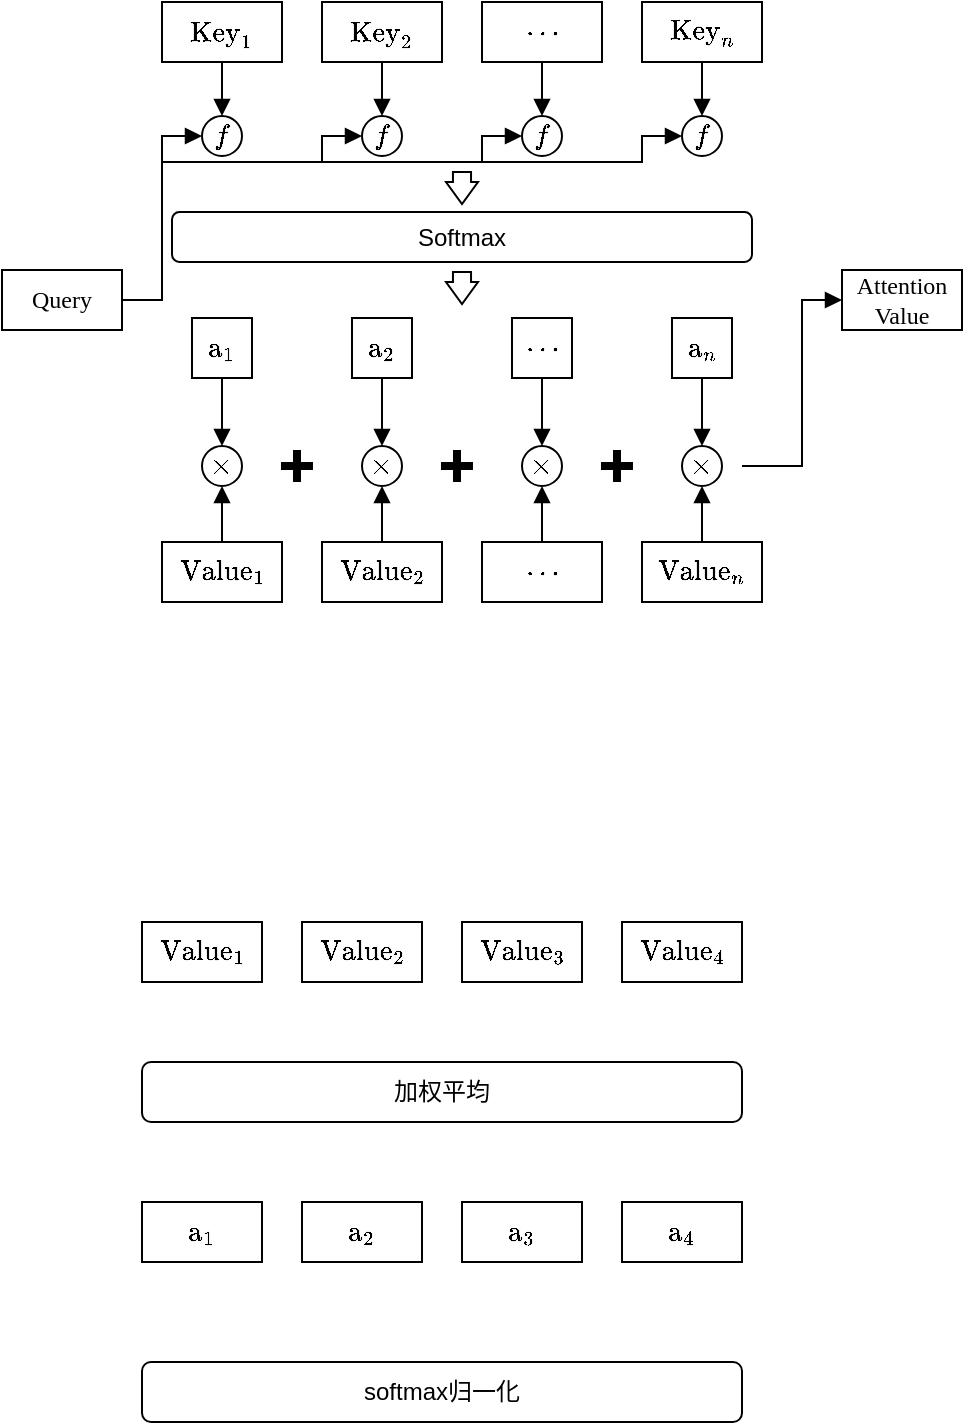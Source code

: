 <mxfile version="26.0.13">
  <diagram name="第 1 页" id="vekz1VgQCgPQaylvvoMv">
    <mxGraphModel dx="460" dy="301" grid="1" gridSize="10" guides="1" tooltips="1" connect="1" arrows="1" fold="1" page="1" pageScale="1" pageWidth="827" pageHeight="1169" math="1" shadow="0">
      <root>
        <mxCell id="0" />
        <mxCell id="1" parent="0" />
        <mxCell id="CKBmDJ3kUlhQhghKCygS-1" value="Query" style="rounded=0;whiteSpace=wrap;html=1;aspect=fixed;fontFamily=Times New Roman;" vertex="1" parent="1">
          <mxGeometry x="100" y="604" width="60" height="30" as="geometry" />
        </mxCell>
        <mxCell id="CKBmDJ3kUlhQhghKCygS-3" value="$$\text{Value}_1$$" style="rounded=0;whiteSpace=wrap;html=1;aspect=fixed;" vertex="1" parent="1">
          <mxGeometry x="180" y="740" width="60" height="30" as="geometry" />
        </mxCell>
        <mxCell id="CKBmDJ3kUlhQhghKCygS-4" value="$$\text{Value}_2$$" style="rounded=0;whiteSpace=wrap;html=1;aspect=fixed;" vertex="1" parent="1">
          <mxGeometry x="260" y="740" width="60" height="30" as="geometry" />
        </mxCell>
        <mxCell id="CKBmDJ3kUlhQhghKCygS-5" value="$$\cdots$$" style="rounded=0;whiteSpace=wrap;html=1;aspect=fixed;" vertex="1" parent="1">
          <mxGeometry x="340" y="740" width="60" height="30" as="geometry" />
        </mxCell>
        <mxCell id="CKBmDJ3kUlhQhghKCygS-6" value="$$\text{Value}_n$$" style="rounded=0;whiteSpace=wrap;html=1;aspect=fixed;" vertex="1" parent="1">
          <mxGeometry x="420" y="740" width="60" height="30" as="geometry" />
        </mxCell>
        <mxCell id="CKBmDJ3kUlhQhghKCygS-7" value="$$\text{Key}_1$$" style="rounded=0;whiteSpace=wrap;html=1;aspect=fixed;" vertex="1" parent="1">
          <mxGeometry x="180" y="470" width="60" height="30" as="geometry" />
        </mxCell>
        <mxCell id="CKBmDJ3kUlhQhghKCygS-8" value="$$\text{Key}_2$$" style="rounded=0;whiteSpace=wrap;html=1;aspect=fixed;" vertex="1" parent="1">
          <mxGeometry x="260" y="470" width="60" height="30" as="geometry" />
        </mxCell>
        <mxCell id="CKBmDJ3kUlhQhghKCygS-9" value="$$\cdots$$" style="rounded=0;whiteSpace=wrap;html=1;aspect=fixed;" vertex="1" parent="1">
          <mxGeometry x="340" y="470" width="60" height="30" as="geometry" />
        </mxCell>
        <mxCell id="CKBmDJ3kUlhQhghKCygS-10" value="$$\text{Key}_n$$" style="rounded=0;whiteSpace=wrap;html=1;aspect=fixed;" vertex="1" parent="1">
          <mxGeometry x="420" y="470" width="60" height="30" as="geometry" />
        </mxCell>
        <mxCell id="CKBmDJ3kUlhQhghKCygS-11" value="softmax归一化" style="rounded=1;whiteSpace=wrap;html=1;" vertex="1" parent="1">
          <mxGeometry x="170" y="1150" width="300" height="30" as="geometry" />
        </mxCell>
        <mxCell id="CKBmDJ3kUlhQhghKCygS-12" value="$$\text{a}_1$$" style="rounded=0;whiteSpace=wrap;html=1;aspect=fixed;" vertex="1" parent="1">
          <mxGeometry x="170" y="1070" width="60" height="30" as="geometry" />
        </mxCell>
        <mxCell id="CKBmDJ3kUlhQhghKCygS-13" value="$$\text{a}_2$$" style="rounded=0;whiteSpace=wrap;html=1;aspect=fixed;" vertex="1" parent="1">
          <mxGeometry x="250" y="1070" width="60" height="30" as="geometry" />
        </mxCell>
        <mxCell id="CKBmDJ3kUlhQhghKCygS-14" value="$$\text{a}_3$$" style="rounded=0;whiteSpace=wrap;html=1;aspect=fixed;" vertex="1" parent="1">
          <mxGeometry x="330" y="1070" width="60" height="30" as="geometry" />
        </mxCell>
        <mxCell id="CKBmDJ3kUlhQhghKCygS-15" value="$$\text{a}_4$$" style="rounded=0;whiteSpace=wrap;html=1;aspect=fixed;" vertex="1" parent="1">
          <mxGeometry x="410" y="1070" width="60" height="30" as="geometry" />
        </mxCell>
        <mxCell id="CKBmDJ3kUlhQhghKCygS-16" value="加权平均" style="rounded=1;whiteSpace=wrap;html=1;" vertex="1" parent="1">
          <mxGeometry x="170" y="1000" width="300" height="30" as="geometry" />
        </mxCell>
        <mxCell id="CKBmDJ3kUlhQhghKCygS-17" value="$$\text{Value}_1$$" style="rounded=0;whiteSpace=wrap;html=1;aspect=fixed;" vertex="1" parent="1">
          <mxGeometry x="170" y="930" width="60" height="30" as="geometry" />
        </mxCell>
        <mxCell id="CKBmDJ3kUlhQhghKCygS-18" value="$$\text{Value}_2$$" style="rounded=0;whiteSpace=wrap;html=1;aspect=fixed;" vertex="1" parent="1">
          <mxGeometry x="250" y="930" width="60" height="30" as="geometry" />
        </mxCell>
        <mxCell id="CKBmDJ3kUlhQhghKCygS-19" value="$$\text{Value}_3$$" style="rounded=0;whiteSpace=wrap;html=1;aspect=fixed;" vertex="1" parent="1">
          <mxGeometry x="330" y="930" width="60" height="30" as="geometry" />
        </mxCell>
        <mxCell id="CKBmDJ3kUlhQhghKCygS-20" value="$$\text{Value}_4$$" style="rounded=0;whiteSpace=wrap;html=1;aspect=fixed;" vertex="1" parent="1">
          <mxGeometry x="410" y="930" width="60" height="30" as="geometry" />
        </mxCell>
        <mxCell id="CKBmDJ3kUlhQhghKCygS-26" value="$$\text{a}_1$$" style="rounded=0;whiteSpace=wrap;html=1;" vertex="1" parent="1">
          <mxGeometry x="195" y="628" width="30" height="30" as="geometry" />
        </mxCell>
        <mxCell id="CKBmDJ3kUlhQhghKCygS-27" value="$$\text{a}_2$$" style="rounded=0;whiteSpace=wrap;html=1;" vertex="1" parent="1">
          <mxGeometry x="275" y="628" width="30" height="30" as="geometry" />
        </mxCell>
        <mxCell id="CKBmDJ3kUlhQhghKCygS-28" value="$$\cdots$$" style="rounded=0;whiteSpace=wrap;html=1;" vertex="1" parent="1">
          <mxGeometry x="355" y="628" width="30" height="30" as="geometry" />
        </mxCell>
        <mxCell id="CKBmDJ3kUlhQhghKCygS-29" value="$$\text{a}_n$$" style="rounded=0;whiteSpace=wrap;html=1;" vertex="1" parent="1">
          <mxGeometry x="435" y="628" width="30" height="30" as="geometry" />
        </mxCell>
        <mxCell id="CKBmDJ3kUlhQhghKCygS-30" value="Softmax" style="rounded=1;whiteSpace=wrap;html=1;" vertex="1" parent="1">
          <mxGeometry x="185" y="575" width="290" height="25" as="geometry" />
        </mxCell>
        <mxCell id="CKBmDJ3kUlhQhghKCygS-32" value="" style="endArrow=block;html=1;rounded=0;exitX=0.5;exitY=1;exitDx=0;exitDy=0;entryX=0.5;entryY=0;entryDx=0;entryDy=0;endFill=1;" edge="1" parent="1" source="CKBmDJ3kUlhQhghKCygS-7" target="CKBmDJ3kUlhQhghKCygS-56">
          <mxGeometry width="50" height="50" relative="1" as="geometry">
            <mxPoint x="120" y="550" as="sourcePoint" />
            <mxPoint x="210" y="534" as="targetPoint" />
          </mxGeometry>
        </mxCell>
        <mxCell id="CKBmDJ3kUlhQhghKCygS-45" value="" style="shape=singleArrow;whiteSpace=wrap;html=1;arrowWidth=0.565;arrowSize=0.688;direction=south;aspect=fixed;" vertex="1" parent="1">
          <mxGeometry x="322" y="555" width="16" height="16" as="geometry" />
        </mxCell>
        <mxCell id="CKBmDJ3kUlhQhghKCygS-47" value="Attention&lt;div&gt;Value&lt;/div&gt;" style="rounded=0;whiteSpace=wrap;html=1;aspect=fixed;fontFamily=Times New Roman;" vertex="1" parent="1">
          <mxGeometry x="520" y="604" width="60" height="30" as="geometry" />
        </mxCell>
        <mxCell id="CKBmDJ3kUlhQhghKCygS-56" value="$$f$$" style="ellipse;whiteSpace=wrap;html=1;aspect=fixed;" vertex="1" parent="1">
          <mxGeometry x="200" y="527" width="20" height="20" as="geometry" />
        </mxCell>
        <mxCell id="CKBmDJ3kUlhQhghKCygS-57" value="$$f$$" style="ellipse;whiteSpace=wrap;html=1;aspect=fixed;" vertex="1" parent="1">
          <mxGeometry x="280" y="527" width="20" height="20" as="geometry" />
        </mxCell>
        <mxCell id="CKBmDJ3kUlhQhghKCygS-58" value="$$f$$" style="ellipse;whiteSpace=wrap;html=1;aspect=fixed;" vertex="1" parent="1">
          <mxGeometry x="440" y="527" width="20" height="20" as="geometry" />
        </mxCell>
        <mxCell id="CKBmDJ3kUlhQhghKCygS-59" value="$$f$$" style="ellipse;whiteSpace=wrap;html=1;aspect=fixed;" vertex="1" parent="1">
          <mxGeometry x="360" y="527" width="20" height="20" as="geometry" />
        </mxCell>
        <mxCell id="CKBmDJ3kUlhQhghKCygS-60" value="" style="endArrow=block;html=1;rounded=0;endFill=1;exitX=1;exitY=0.5;exitDx=0;exitDy=0;entryX=0;entryY=0.5;entryDx=0;entryDy=0;" edge="1" parent="1" source="CKBmDJ3kUlhQhghKCygS-1" target="CKBmDJ3kUlhQhghKCygS-56">
          <mxGeometry width="50" height="50" relative="1" as="geometry">
            <mxPoint x="120" y="580" as="sourcePoint" />
            <mxPoint x="210" y="530" as="targetPoint" />
            <Array as="points">
              <mxPoint x="180" y="619" />
              <mxPoint x="180" y="537" />
            </Array>
          </mxGeometry>
        </mxCell>
        <mxCell id="CKBmDJ3kUlhQhghKCygS-64" value="" style="endArrow=block;html=1;rounded=0;exitX=0.5;exitY=1;exitDx=0;exitDy=0;entryX=0.5;entryY=0;entryDx=0;entryDy=0;endFill=1;" edge="1" parent="1" source="CKBmDJ3kUlhQhghKCygS-8" target="CKBmDJ3kUlhQhghKCygS-57">
          <mxGeometry width="50" height="50" relative="1" as="geometry">
            <mxPoint x="220" y="510" as="sourcePoint" />
            <mxPoint x="220" y="559" as="targetPoint" />
          </mxGeometry>
        </mxCell>
        <mxCell id="CKBmDJ3kUlhQhghKCygS-65" value="" style="endArrow=block;html=1;rounded=0;exitX=0.5;exitY=1;exitDx=0;exitDy=0;entryX=0.5;entryY=0;entryDx=0;entryDy=0;endFill=1;" edge="1" parent="1" source="CKBmDJ3kUlhQhghKCygS-9" target="CKBmDJ3kUlhQhghKCygS-59">
          <mxGeometry width="50" height="50" relative="1" as="geometry">
            <mxPoint x="300" y="510" as="sourcePoint" />
            <mxPoint x="300" y="559" as="targetPoint" />
          </mxGeometry>
        </mxCell>
        <mxCell id="CKBmDJ3kUlhQhghKCygS-66" value="" style="endArrow=block;html=1;rounded=0;exitX=0.5;exitY=1;exitDx=0;exitDy=0;entryX=0.5;entryY=0;entryDx=0;entryDy=0;endFill=1;" edge="1" parent="1" source="CKBmDJ3kUlhQhghKCygS-10" target="CKBmDJ3kUlhQhghKCygS-58">
          <mxGeometry width="50" height="50" relative="1" as="geometry">
            <mxPoint x="380" y="510" as="sourcePoint" />
            <mxPoint x="380" y="559" as="targetPoint" />
          </mxGeometry>
        </mxCell>
        <mxCell id="CKBmDJ3kUlhQhghKCygS-67" value="" style="endArrow=block;html=1;rounded=0;endFill=1;exitX=1;exitY=0.5;exitDx=0;exitDy=0;entryX=0;entryY=0.5;entryDx=0;entryDy=0;" edge="1" parent="1" source="CKBmDJ3kUlhQhghKCygS-1" target="CKBmDJ3kUlhQhghKCygS-57">
          <mxGeometry width="50" height="50" relative="1" as="geometry">
            <mxPoint x="170" y="629" as="sourcePoint" />
            <mxPoint x="210" y="569" as="targetPoint" />
            <Array as="points">
              <mxPoint x="180" y="619" />
              <mxPoint x="180" y="550" />
              <mxPoint x="220" y="550" />
              <mxPoint x="260" y="550" />
              <mxPoint x="260" y="537" />
            </Array>
          </mxGeometry>
        </mxCell>
        <mxCell id="CKBmDJ3kUlhQhghKCygS-68" value="" style="endArrow=block;html=1;rounded=0;endFill=1;exitX=1;exitY=0.5;exitDx=0;exitDy=0;entryX=0;entryY=0.5;entryDx=0;entryDy=0;" edge="1" parent="1" source="CKBmDJ3kUlhQhghKCygS-1" target="CKBmDJ3kUlhQhghKCygS-59">
          <mxGeometry width="50" height="50" relative="1" as="geometry">
            <mxPoint x="170" y="629" as="sourcePoint" />
            <mxPoint x="290" y="569" as="targetPoint" />
            <Array as="points">
              <mxPoint x="180" y="619" />
              <mxPoint x="180" y="550" />
              <mxPoint x="270" y="550" />
              <mxPoint x="340" y="550" />
              <mxPoint x="340" y="537" />
            </Array>
          </mxGeometry>
        </mxCell>
        <mxCell id="CKBmDJ3kUlhQhghKCygS-69" value="" style="endArrow=block;html=1;rounded=0;endFill=1;exitX=1;exitY=0.5;exitDx=0;exitDy=0;entryX=0;entryY=0.5;entryDx=0;entryDy=0;" edge="1" parent="1" source="CKBmDJ3kUlhQhghKCygS-1" target="CKBmDJ3kUlhQhghKCygS-58">
          <mxGeometry width="50" height="50" relative="1" as="geometry">
            <mxPoint x="170" y="629" as="sourcePoint" />
            <mxPoint x="370" y="569" as="targetPoint" />
            <Array as="points">
              <mxPoint x="180" y="619" />
              <mxPoint x="180" y="550" />
              <mxPoint x="280" y="550" />
              <mxPoint x="340" y="550" />
              <mxPoint x="420" y="550" />
              <mxPoint x="420" y="537" />
            </Array>
          </mxGeometry>
        </mxCell>
        <mxCell id="CKBmDJ3kUlhQhghKCygS-74" value="" style="endArrow=block;html=1;rounded=0;exitX=0.5;exitY=0;exitDx=0;exitDy=0;entryX=0.5;entryY=1;entryDx=0;entryDy=0;endFill=1;" edge="1" parent="1" source="CKBmDJ3kUlhQhghKCygS-3">
          <mxGeometry width="50" height="50" relative="1" as="geometry">
            <mxPoint x="140" y="721" as="sourcePoint" />
            <mxPoint x="210" y="712" as="targetPoint" />
          </mxGeometry>
        </mxCell>
        <mxCell id="CKBmDJ3kUlhQhghKCygS-75" value="" style="endArrow=block;html=1;rounded=0;exitX=0.5;exitY=1;exitDx=0;exitDy=0;entryX=0.5;entryY=0;entryDx=0;entryDy=0;endFill=1;" edge="1" parent="1" source="CKBmDJ3kUlhQhghKCygS-26">
          <mxGeometry width="50" height="50" relative="1" as="geometry">
            <mxPoint x="225" y="678" as="sourcePoint" />
            <mxPoint x="210" y="692" as="targetPoint" />
          </mxGeometry>
        </mxCell>
        <mxCell id="CKBmDJ3kUlhQhghKCygS-76" value="" style="endArrow=block;html=1;rounded=0;exitX=0.5;exitY=1;exitDx=0;exitDy=0;entryX=0.5;entryY=0;entryDx=0;entryDy=0;endFill=1;" edge="1" parent="1" source="CKBmDJ3kUlhQhghKCygS-27">
          <mxGeometry width="50" height="50" relative="1" as="geometry">
            <mxPoint x="275" y="680" as="sourcePoint" />
            <mxPoint x="290" y="692" as="targetPoint" />
          </mxGeometry>
        </mxCell>
        <mxCell id="CKBmDJ3kUlhQhghKCygS-77" value="" style="endArrow=block;html=1;rounded=0;exitX=0.5;exitY=0;exitDx=0;exitDy=0;entryX=0.5;entryY=1;entryDx=0;entryDy=0;endFill=1;" edge="1" parent="1" source="CKBmDJ3kUlhQhghKCygS-4">
          <mxGeometry width="50" height="50" relative="1" as="geometry">
            <mxPoint x="300" y="709" as="sourcePoint" />
            <mxPoint x="290" y="712" as="targetPoint" />
          </mxGeometry>
        </mxCell>
        <mxCell id="CKBmDJ3kUlhQhghKCygS-78" value="" style="endArrow=block;html=1;rounded=0;exitX=0.5;exitY=1;exitDx=0;exitDy=0;entryX=0.5;entryY=0;entryDx=0;entryDy=0;endFill=1;" edge="1" parent="1" source="CKBmDJ3kUlhQhghKCygS-28">
          <mxGeometry width="50" height="50" relative="1" as="geometry">
            <mxPoint x="385.112" y="680" as="sourcePoint" />
            <mxPoint x="370" y="692" as="targetPoint" />
          </mxGeometry>
        </mxCell>
        <mxCell id="CKBmDJ3kUlhQhghKCygS-79" value="" style="endArrow=block;html=1;rounded=0;exitX=0.5;exitY=0;exitDx=0;exitDy=0;entryX=0.5;entryY=1;entryDx=0;entryDy=0;endFill=1;" edge="1" parent="1" source="CKBmDJ3kUlhQhghKCygS-5">
          <mxGeometry width="50" height="50" relative="1" as="geometry">
            <mxPoint x="380" y="709" as="sourcePoint" />
            <mxPoint x="370" y="712" as="targetPoint" />
          </mxGeometry>
        </mxCell>
        <mxCell id="CKBmDJ3kUlhQhghKCygS-80" value="" style="endArrow=block;html=1;rounded=0;exitX=0.5;exitY=1;exitDx=0;exitDy=0;endFill=1;entryX=0.5;entryY=0;entryDx=0;entryDy=0;" edge="1" parent="1" source="CKBmDJ3kUlhQhghKCygS-29">
          <mxGeometry width="50" height="50" relative="1" as="geometry">
            <mxPoint x="380" y="709" as="sourcePoint" />
            <mxPoint x="450" y="692" as="targetPoint" />
          </mxGeometry>
        </mxCell>
        <mxCell id="CKBmDJ3kUlhQhghKCygS-81" value="" style="endArrow=block;html=1;rounded=0;exitX=0.5;exitY=0;exitDx=0;exitDy=0;entryX=0.5;entryY=1;entryDx=0;entryDy=0;endFill=1;" edge="1" parent="1" source="CKBmDJ3kUlhQhghKCygS-6">
          <mxGeometry width="50" height="50" relative="1" as="geometry">
            <mxPoint x="380" y="750" as="sourcePoint" />
            <mxPoint x="450" y="712" as="targetPoint" />
          </mxGeometry>
        </mxCell>
        <mxCell id="CKBmDJ3kUlhQhghKCygS-82" value="" style="shape=cross;whiteSpace=wrap;html=1;aspect=fixed;fillColor=#000000;" vertex="1" parent="1">
          <mxGeometry x="240" y="694.5" width="15" height="15" as="geometry" />
        </mxCell>
        <mxCell id="CKBmDJ3kUlhQhghKCygS-83" value="" style="shape=cross;whiteSpace=wrap;html=1;aspect=fixed;fillColor=#000000;" vertex="1" parent="1">
          <mxGeometry x="320" y="694.5" width="15" height="15" as="geometry" />
        </mxCell>
        <mxCell id="CKBmDJ3kUlhQhghKCygS-84" value="" style="shape=cross;whiteSpace=wrap;html=1;aspect=fixed;fillColor=#000000;" vertex="1" parent="1">
          <mxGeometry x="400" y="694.5" width="15" height="15" as="geometry" />
        </mxCell>
        <mxCell id="CKBmDJ3kUlhQhghKCygS-85" value="" style="endArrow=block;html=1;rounded=0;entryX=0;entryY=0.5;entryDx=0;entryDy=0;endFill=1;" edge="1" parent="1" target="CKBmDJ3kUlhQhghKCygS-47">
          <mxGeometry width="50" height="50" relative="1" as="geometry">
            <mxPoint x="470" y="702" as="sourcePoint" />
            <mxPoint x="530" y="719" as="targetPoint" />
            <Array as="points">
              <mxPoint x="500" y="702" />
              <mxPoint x="500" y="619" />
            </Array>
          </mxGeometry>
        </mxCell>
        <mxCell id="CKBmDJ3kUlhQhghKCygS-86" value="$$\times$$" style="ellipse;whiteSpace=wrap;html=1;aspect=fixed;" vertex="1" parent="1">
          <mxGeometry x="200" y="692" width="20" height="20" as="geometry" />
        </mxCell>
        <mxCell id="CKBmDJ3kUlhQhghKCygS-87" value="$$\times$$" style="ellipse;whiteSpace=wrap;html=1;aspect=fixed;" vertex="1" parent="1">
          <mxGeometry x="280" y="692" width="20" height="20" as="geometry" />
        </mxCell>
        <mxCell id="CKBmDJ3kUlhQhghKCygS-88" value="$$\times$$" style="ellipse;whiteSpace=wrap;html=1;aspect=fixed;" vertex="1" parent="1">
          <mxGeometry x="360" y="692" width="20" height="20" as="geometry" />
        </mxCell>
        <mxCell id="CKBmDJ3kUlhQhghKCygS-89" value="$$\times$$" style="ellipse;whiteSpace=wrap;html=1;aspect=fixed;" vertex="1" parent="1">
          <mxGeometry x="440" y="692" width="20" height="20" as="geometry" />
        </mxCell>
        <mxCell id="CKBmDJ3kUlhQhghKCygS-91" value="" style="shape=singleArrow;whiteSpace=wrap;html=1;arrowWidth=0.565;arrowSize=0.688;direction=south;aspect=fixed;" vertex="1" parent="1">
          <mxGeometry x="322" y="605" width="16" height="16" as="geometry" />
        </mxCell>
      </root>
    </mxGraphModel>
  </diagram>
</mxfile>
